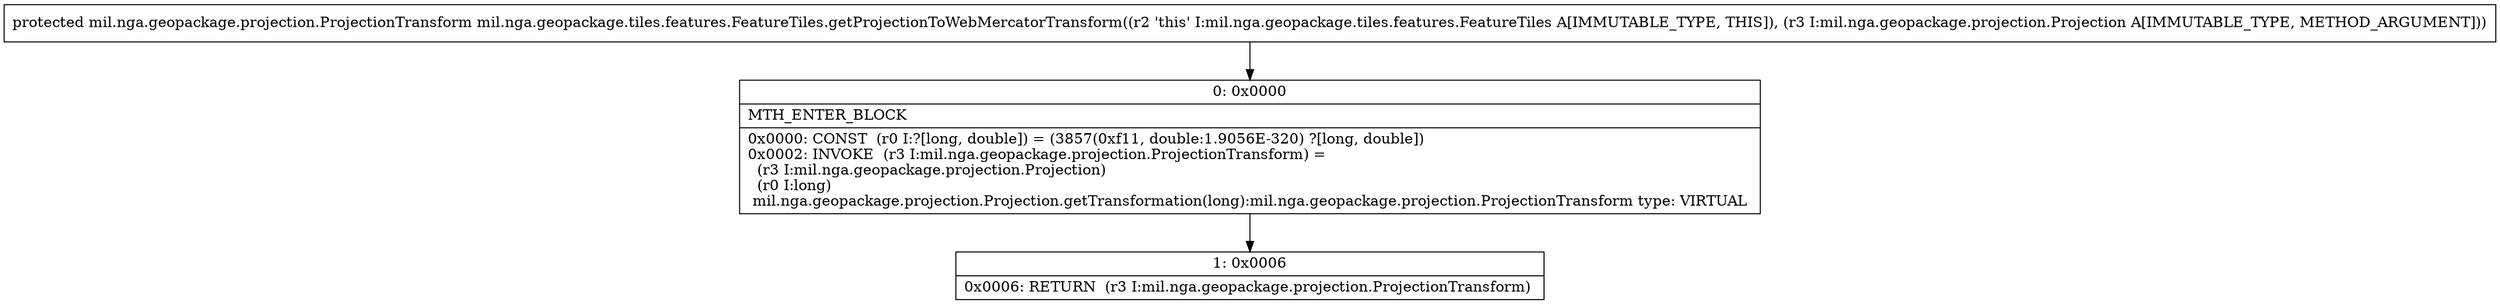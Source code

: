 digraph "CFG formil.nga.geopackage.tiles.features.FeatureTiles.getProjectionToWebMercatorTransform(Lmil\/nga\/geopackage\/projection\/Projection;)Lmil\/nga\/geopackage\/projection\/ProjectionTransform;" {
Node_0 [shape=record,label="{0\:\ 0x0000|MTH_ENTER_BLOCK\l|0x0000: CONST  (r0 I:?[long, double]) = (3857(0xf11, double:1.9056E\-320) ?[long, double]) \l0x0002: INVOKE  (r3 I:mil.nga.geopackage.projection.ProjectionTransform) = \l  (r3 I:mil.nga.geopackage.projection.Projection)\l  (r0 I:long)\l mil.nga.geopackage.projection.Projection.getTransformation(long):mil.nga.geopackage.projection.ProjectionTransform type: VIRTUAL \l}"];
Node_1 [shape=record,label="{1\:\ 0x0006|0x0006: RETURN  (r3 I:mil.nga.geopackage.projection.ProjectionTransform) \l}"];
MethodNode[shape=record,label="{protected mil.nga.geopackage.projection.ProjectionTransform mil.nga.geopackage.tiles.features.FeatureTiles.getProjectionToWebMercatorTransform((r2 'this' I:mil.nga.geopackage.tiles.features.FeatureTiles A[IMMUTABLE_TYPE, THIS]), (r3 I:mil.nga.geopackage.projection.Projection A[IMMUTABLE_TYPE, METHOD_ARGUMENT])) }"];
MethodNode -> Node_0;
Node_0 -> Node_1;
}

